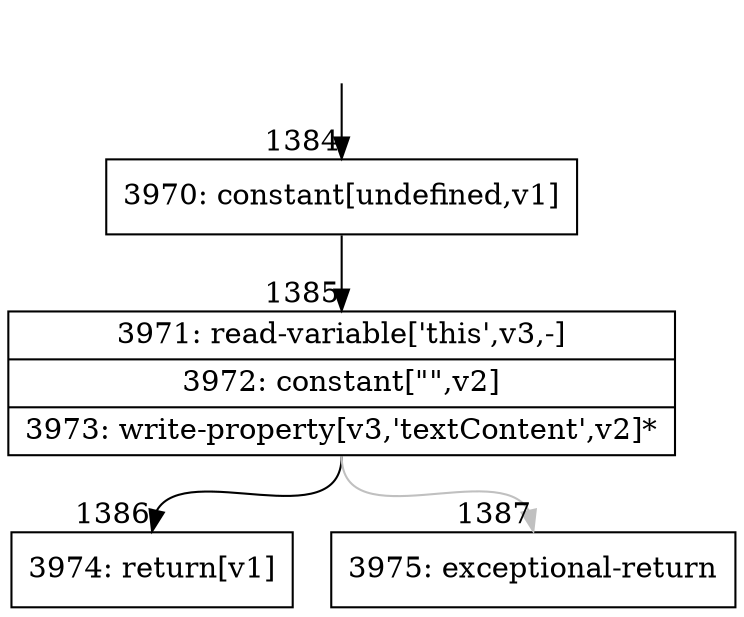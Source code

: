 digraph {
rankdir="TD"
BB_entry136[shape=none,label=""];
BB_entry136 -> BB1384 [tailport=s, headport=n, headlabel="    1384"]
BB1384 [shape=record label="{3970: constant[undefined,v1]}" ] 
BB1384 -> BB1385 [tailport=s, headport=n, headlabel="      1385"]
BB1385 [shape=record label="{3971: read-variable['this',v3,-]|3972: constant[\"\",v2]|3973: write-property[v3,'textContent',v2]*}" ] 
BB1385 -> BB1386 [tailport=s, headport=n, headlabel="      1386"]
BB1385 -> BB1387 [tailport=s, headport=n, color=gray, headlabel="      1387"]
BB1386 [shape=record label="{3974: return[v1]}" ] 
BB1387 [shape=record label="{3975: exceptional-return}" ] 
//#$~ 787
}
